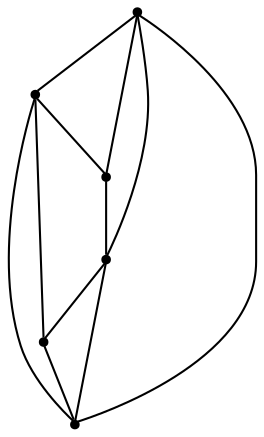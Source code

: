 graph {
  node [shape=point,comment="{\"directed\":false,\"doi\":\"10.1007/978-3-031-22203-0_11\",\"figure\":\"7 (2)\"}"]

  v0 [pos="1565.79522008191,345.1203812033109"]
  v1 [pos="1416.4016407513477,563.4650703665021"]
  v2 [pos="1508.3360899659074,402.58300390385955"]
  v3 [pos="1416.4016407513477,379.59632698009756"]
  v4 [pos="1267.0091106296775,345.1203812033109"]
  v5 [pos="1324.4683679225154,402.58300390385955"]

  v0 -- v1 [id="-1",pos="1565.79522008191,345.1203812033109 1416.4016407513477,563.4650703665021 1416.4016407513477,563.4650703665021 1416.4016407513477,563.4650703665021"]
  v2 -- v3 [id="-2",pos="1508.3360899659074,402.58300390385955 1416.4016407513477,379.59632698009756 1416.4016407513477,379.59632698009756 1416.4016407513477,379.59632698009756"]
  v4 -- v0 [id="-4",pos="1267.0091106296775,345.1203812033109 1565.79522008191,345.1203812033109 1565.79522008191,345.1203812033109 1565.79522008191,345.1203812033109"]
  v2 -- v0 [id="-5",pos="1508.3360899659074,402.58300390385955 1565.79522008191,345.1203812033109 1565.79522008191,345.1203812033109 1565.79522008191,345.1203812033109"]
  v3 -- v0 [id="-6",pos="1416.4016407513477,379.59632698009756 1565.79522008191,345.1203812033109 1565.79522008191,345.1203812033109 1565.79522008191,345.1203812033109"]
  v3 -- v4 [id="-7",pos="1416.4016407513477,379.59632698009756 1267.0091106296775,345.1203812033109 1267.0091106296775,345.1203812033109 1267.0091106296775,345.1203812033109"]
  v3 -- v5 [id="-8",pos="1416.4016407513477,379.59632698009756 1324.4683679225154,402.58300390385955 1324.4683679225154,402.58300390385955 1324.4683679225154,402.58300390385955"]
  v1 -- v4 [id="-9",pos="1416.4016407513477,563.4650703665021 1267.0091106296775,345.1203812033109 1267.0091106296775,345.1203812033109 1267.0091106296775,345.1203812033109"]
  v1 -- v2 [id="-10",pos="1416.4016407513477,563.4650703665021 1508.3360899659074,402.58300390385955 1508.3360899659074,402.58300390385955 1508.3360899659074,402.58300390385955"]
  v1 -- v5 [id="-12",pos="1416.4016407513477,563.4650703665021 1324.4683679225154,402.58300390385955 1324.4683679225154,402.58300390385955 1324.4683679225154,402.58300390385955"]
  v5 -- v4 [id="-15",pos="1324.4683679225154,402.58300390385955 1267.0091106296775,345.1203812033109 1267.0091106296775,345.1203812033109 1267.0091106296775,345.1203812033109"]
}